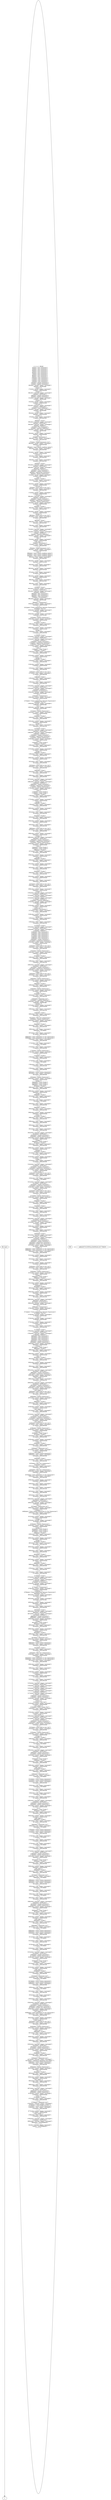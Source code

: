 digraph AST{
	1[label="file input"]
<<<<<<< HEAD
	2[label="new statement"]
	3[label="new statement"]
	4[label="new statement"]
	5[label="new statement"]
	6[label="new statement"]
	7[label="new statement"]
	8[label="new statement"]
	9[label="new statement"]
	10[label="new statement"]
	11[label="new statement"]
	12[label="new statement"]
	13[label="new statement"]
	14[label="simple statement"]
	15[label="Import Statement"]
	16[color="purple" shape="rectangle"]
	16[label="KEYWORD\n( import )"]
	17[color="green" shape="rectangle"]
	17[label="IDENTIFIER\n( heapq )"]
	18[color="maroon" shape="rectangle"]
	18[label="NEWLINE"]
	19[label="simple statement"]
	20[label="Import Statement"]
	21[color="purple" shape="rectangle"]
	21[label="KEYWORD\n( import )"]
	22[color="green" shape="rectangle"]
	22[label="IDENTIFIER\n( itertools )"]
	23[color="maroon" shape="rectangle"]`
	23[label="NEWLINE"]
	24[label="Class Definition"]
	25[color="purple" shape="rectangle"]
	25[label="KEYWORD\n( class )"]
	26[color="green" shape="rectangle"]
	26[label="IDENTIFIER\n( Graph )"]
	27[color="blue" shape="rectangle"]
	27[label="DELIMITER\n( : )"]
	28[label="Suite"]
	29[color="maroon" shape="rectangle"]
	29[label="NEWLINE"]
	30[color="maroon" shape="rectangle"]
	30[label="INDENT"]
	31[label="Plus Statement"]
	32[label="function definition"]
	33[color="purple" shape="rectangle"]
	33[label="KEYWORD\n( def )"]
	34[color="green" shape="rectangle"]
	34[label="IDENTIFIER\n( __init__ )"]
	35[label="parameters"]
	36[color="blue" shape="rectangle"]
	36[label="DELIMITER\n( ( )"]
	37[label="Typed Arguments List"]
	38[color="green" shape="rectangle"]
	38[label="IDENTIFIER\n( self )"]
	39[label="close comma condition eqtest"]
	40[color="blue" shape="rectangle"]
	40[label="DELIMITER\n( , )"]
	41[color="green" shape="rectangle"]
	41[label="IDENTIFIER\n( vertices )"]
	42[color="blue" shape="rectangle"]
	42[label="DELIMITER\n( ) )"]
	43[color="blue" shape="rectangle"]
	43[label="DELIMITER\n( : )"]
	44[label="Suite"]
	45[color="maroon" shape="rectangle"]
	45[label="NEWLINE"]
	46[color="maroon" shape="rectangle"]
	46[label="INDENT"]
	47[label="Plus Statement"]
	48[label="simple statement"]
	49[label="expression statement"]
	50[label="Atomic Expression"]
	51[color="green" shape="rectangle"]
	51[label="IDENTIFIER\n( self )"]
	52[label="Trailer"]
	53[color="blue" shape="rectangle"]
	53[label="DELIMITER\n( . )"]
	54[color="green" shape="rectangle"]
	54[label="IDENTIFIER\n( vertices )"]
	55[label="close yield or test star"]
	56[color="blue" shape="rectangle"]
	56[label="DELIMITER\n( = )"]
	57[color="green" shape="rectangle"]
	57[label="IDENTIFIER\n( vertices )"]
	58[color="maroon" shape="rectangle"]
	58[label="NEWLINE"]
	59[label="simple statement"]
	60[label="expression statement"]
	61[label="Atomic Expression"]
	62[color="green" shape="rectangle"]
	62[label="IDENTIFIER\n( self )"]
	63[label="Trailer"]
	64[color="blue" shape="rectangle"]
	64[label="DELIMITER\n( . )"]
	65[color="green" shape="rectangle"]
	65[label="IDENTIFIER\n( graph )"]
	66[label="close yield or test star"]
	67[color="blue" shape="rectangle"]
	67[label="DELIMITER\n( = )"]
	68[label="Atom"]
	69[color="blue" shape="rectangle"]
	69[label="DELIMITER\n( { )"]
	70[color="blue" shape="rectangle"]
	70[label="DELIMITER\n( } )"]
	71[color="maroon" shape="rectangle"]
	71[label="NEWLINE"]
	72[color="maroon" shape="rectangle"]
	72[label="DEDENT"]
	73[label="function definition"]
	74[color="purple" shape="rectangle"]
	74[label="KEYWORD\n( def )"]
	75[color="green" shape="rectangle"]
	75[label="IDENTIFIER\n( add_edge )"]
	76[label="parameters"]
	77[color="blue" shape="rectangle"]
	77[label="DELIMITER\n( ( )"]
	78[label="Typed Arguments List"]
	79[color="green" shape="rectangle"]
	79[label="IDENTIFIER\n( self )"]
	80[label="close comma condition eqtest"]
	81[label="close comma condition eqtest"]
	82[label="close comma condition eqtest"]
	83[color="blue" shape="rectangle"]
	83[label="DELIMITER\n( , )"]
	84[color="green" shape="rectangle"]
	84[label="IDENTIFIER\n( u )"]
	85[color="blue" shape="rectangle"]
	85[label="DELIMITER\n( , )"]
	86[color="green" shape="rectangle"]
	86[label="IDENTIFIER\n( v )"]
	87[color="blue" shape="rectangle"]
	87[label="DELIMITER\n( , )"]
	88[color="green" shape="rectangle"]
	88[label="IDENTIFIER\n( weight )"]
	89[color="blue" shape="rectangle"]
	89[label="DELIMITER\n( ) )"]
	90[color="blue" shape="rectangle"]
	90[label="DELIMITER\n( : )"]
	91[label="Suite"]
	92[color="maroon" shape="rectangle"]
	92[label="NEWLINE"]
	93[color="maroon" shape="rectangle"]
	93[label="INDENT"]
	94[label="Plus Statement"]
	95[label="Plus Statement"]
	96[label="Plus Statement"]
	97[label="If Statement"]
	98[color="purple" shape="rectangle"]
	98[label="KEYWORD\n( if )"]
	99[label="Comparison"]
	100[color="green" shape="rectangle"]
	100[label="IDENTIFIER\n( u )"]
	101[label="Close Comparison Operator Expression"]
	102[label="Not in"]
	103[color="purple" shape="rectangle"]
	103[label="KEYWORD\n( not )"]
	104[color="purple" shape="rectangle"]
	104[label="KEYWORD\n( in )"]
	105[label="Atomic Expression"]
	106[color="green" shape="rectangle"]
	106[label="IDENTIFIER\n( self )"]
	107[label="Trailer"]
	108[color="blue" shape="rectangle"]
	108[label="DELIMITER\n( . )"]
	109[color="green" shape="rectangle"]
	109[label="IDENTIFIER\n( graph )"]
	110[color="blue" shape="rectangle"]
	110[label="DELIMITER\n( : )"]
	111[label="Suite"]
	112[color="maroon" shape="rectangle"]
	112[label="NEWLINE"]
	113[color="maroon" shape="rectangle"]
	113[label="INDENT"]
	114[label="simple statement"]
	115[label="expression statement"]
	116[label="Atomic Expression"]
	117[color="green" shape="rectangle"]
	117[label="IDENTIFIER\n( self )"]
	118[label="Close Trailer"]
	119[label="Trailer"]
	120[color="blue" shape="rectangle"]
	120[label="DELIMITER\n( . )"]
	121[color="green" shape="rectangle"]
	121[label="IDENTIFIER\n( graph )"]
	122[label="Trailer"]
	123[color="blue" shape="rectangle"]
	123[label="DELIMITER\n( [ )"]
	124[color="green" shape="rectangle"]
	124[label="IDENTIFIER\n( u )"]
	125[color="blue" shape="rectangle"]
	125[label="DELIMITER\n( ] )"]
	126[label="close yield or test star"]
	127[color="blue" shape="rectangle"]
	127[label="DELIMITER\n( = )"]
	128[label="Atom"]
	129[color="blue" shape="rectangle"]
	129[label="DELIMITER\n( { )"]
	130[color="blue" shape="rectangle"]
	130[label="DELIMITER\n( } )"]
	131[color="maroon" shape="rectangle"]
	131[label="NEWLINE"]
	132[color="maroon" shape="rectangle"]
	132[label="DEDENT"]
	133[label="If Statement"]
	134[color="purple" shape="rectangle"]
	134[label="KEYWORD\n( if )"]
	135[label="Comparison"]
	136[color="green" shape="rectangle"]
	136[label="IDENTIFIER\n( v )"]
	137[label="Close Comparison Operator Expression"]
	138[label="Not in"]
	139[color="purple" shape="rectangle"]
	139[label="KEYWORD\n( not )"]
	140[color="purple" shape="rectangle"]
	140[label="KEYWORD\n( in )"]
	141[label="Atomic Expression"]
	142[color="green" shape="rectangle"]
	142[label="IDENTIFIER\n( self )"]
	143[label="Trailer"]
	144[color="blue" shape="rectangle"]
	144[label="DELIMITER\n( . )"]
	145[color="green" shape="rectangle"]
	145[label="IDENTIFIER\n( graph )"]
	146[color="blue" shape="rectangle"]
	146[label="DELIMITER\n( : )"]
	147[label="Suite"]
	148[color="maroon" shape="rectangle"]
	148[label="NEWLINE"]
	149[color="maroon" shape="rectangle"]
	149[label="INDENT"]
	150[label="simple statement"]
	151[label="expression statement"]
	152[label="Atomic Expression"]
	153[color="green" shape="rectangle"]
	153[label="IDENTIFIER\n( self )"]
	154[label="Close Trailer"]
	155[label="Trailer"]
	156[color="blue" shape="rectangle"]
	156[label="DELIMITER\n( . )"]
	157[color="green" shape="rectangle"]
	157[label="IDENTIFIER\n( graph )"]
	158[label="Trailer"]
	159[color="blue" shape="rectangle"]
	159[label="DELIMITER\n( [ )"]
	160[color="green" shape="rectangle"]
	160[label="IDENTIFIER\n( v )"]
	161[color="blue" shape="rectangle"]
	161[label="DELIMITER\n( ] )"]
	162[label="close yield or test star"]
	163[color="blue" shape="rectangle"]
	163[label="DELIMITER\n( = )"]
	164[label="Atom"]
	165[color="blue" shape="rectangle"]
	165[label="DELIMITER\n( { )"]
	166[color="blue" shape="rectangle"]
	166[label="DELIMITER\n( } )"]
	167[color="maroon" shape="rectangle"]
	167[label="NEWLINE"]
	168[color="maroon" shape="rectangle"]
	168[label="DEDENT"]
	169[label="simple statement"]
	170[label="expression statement"]
	171[label="Atomic Expression"]
	172[color="green" shape="rectangle"]
	172[label="IDENTIFIER\n( self )"]
	173[label="Close Trailer"]
	174[label="Close Trailer"]
	175[label="Trailer"]
	176[color="blue" shape="rectangle"]
	176[label="DELIMITER\n( . )"]
	177[color="green" shape="rectangle"]
	177[label="IDENTIFIER\n( graph )"]
	178[label="Trailer"]
	179[color="blue" shape="rectangle"]
	179[label="DELIMITER\n( [ )"]
	180[color="green" shape="rectangle"]
	180[label="IDENTIFIER\n( u )"]
	181[color="blue" shape="rectangle"]
	181[label="DELIMITER\n( ] )"]
	182[label="Trailer"]
	183[color="blue" shape="rectangle"]
	183[label="DELIMITER\n( [ )"]
	184[color="green" shape="rectangle"]
	184[label="IDENTIFIER\n( v )"]
	185[color="blue" shape="rectangle"]
	185[label="DELIMITER\n( ] )"]
	186[label="close yield or test star"]
	187[color="blue" shape="rectangle"]
	187[label="DELIMITER\n( = )"]
	188[color="green" shape="rectangle"]
	188[label="IDENTIFIER\n( weight )"]
	189[color="maroon" shape="rectangle"]
	189[label="NEWLINE"]
	190[label="simple statement"]
	191[label="expression statement"]
	192[label="Atomic Expression"]
	193[color="green" shape="rectangle"]
	193[label="IDENTIFIER\n( self )"]
	194[label="Close Trailer"]
	195[label="Close Trailer"]
	196[label="Trailer"]
	197[color="blue" shape="rectangle"]
	197[label="DELIMITER\n( . )"]
	198[color="green" shape="rectangle"]
	198[label="IDENTIFIER\n( graph )"]
	199[label="Trailer"]
	200[color="blue" shape="rectangle"]
	200[label="DELIMITER\n( [ )"]
	201[color="green" shape="rectangle"]
	201[label="IDENTIFIER\n( v )"]
	202[color="blue" shape="rectangle"]
	202[label="DELIMITER\n( ] )"]
	203[label="Trailer"]
	204[color="blue" shape="rectangle"]
	204[label="DELIMITER\n( [ )"]
	205[color="green" shape="rectangle"]
	205[label="IDENTIFIER\n( u )"]
	206[color="blue" shape="rectangle"]
	206[label="DELIMITER\n( ] )"]
	207[label="close yield or test star"]
	208[color="blue" shape="rectangle"]
	208[label="DELIMITER\n( = )"]
	209[color="green" shape="rectangle"]
	209[label="IDENTIFIER\n( weight )"]
	210[color="maroon" shape="rectangle"]
	210[label="NEWLINE"]
	211[color="maroon" shape="rectangle"]
	211[label="DEDENT"]
	212[color="maroon" shape="rectangle"]
	212[label="DEDENT"]
	213[label="function definition"]
	214[color="purple" shape="rectangle"]
	214[label="KEYWORD\n( def )"]
	215[color="green" shape="rectangle"]
	215[label="IDENTIFIER\n( prim_mst )"]
	216[label="parameters"]
	217[color="blue" shape="rectangle"]
	217[label="DELIMITER\n( ( )"]
	218[color="green" shape="rectangle"]
	218[label="IDENTIFIER\n( graph )"]
	219[color="blue" shape="rectangle"]
	219[label="DELIMITER\n( ) )"]
	220[color="blue" shape="rectangle"]
	220[label="DELIMITER\n( : )"]
	221[label="Suite"]
	222[color="maroon" shape="rectangle"]
	222[label="NEWLINE"]
	223[color="maroon" shape="rectangle"]
	223[label="INDENT"]
	224[label="Plus Statement"]
	225[label="Plus Statement"]
	226[label="Plus Statement"]
	227[label="Plus Statement"]
	228[label="Plus Statement"]
	229[label="Plus Statement"]
	230[label="simple statement"]
	231[label="expression statement"]
	232[color="green" shape="rectangle"]
	232[label="IDENTIFIER\n( visited )"]
	233[label="close yield or test star"]
	234[color="blue" shape="rectangle"]
	234[label="DELIMITER\n( = )"]
	235[label="Atomic Expression"]
	236[color="green" shape="rectangle"]
	236[label="IDENTIFIER\n( set )"]
	237[label="Trailer"]
	238[color="blue" shape="rectangle"]
	238[label="DELIMITER\n( ( )"]
	239[color="blue" shape="rectangle"]
	239[label="DELIMITER\n( ) )"]
	240[color="maroon" shape="rectangle"]
	240[label="NEWLINE"]
	241[label="simple statement"]
	242[label="expression statement"]
	243[color="green" shape="rectangle"]
	243[label="IDENTIFIER\n( edges )"]
	244[label="close yield or test star"]
	245[color="blue" shape="rectangle"]
	245[label="DELIMITER\n( = )"]
	246[label="Atomic Expression"]
	247[color="green" shape="rectangle"]
	247[label="IDENTIFIER\n( list )"]
	248[label="Trailer"]
	249[color="blue" shape="rectangle"]
	249[label="DELIMITER\n( ( )"]
	250[label="Atomic Expression"]
	251[color="green" shape="rectangle"]
	251[label="IDENTIFIER\n( map )"]
	252[label="Trailer"]
	253[color="blue" shape="rectangle"]
	253[label="DELIMITER\n( ( )"]
	254[label="Argument List"]
	255[label="Lambda Definition"]
	256[color="purple" shape="rectangle"]
	256[label="KEYWORD\n( lambda )"]
	257[color="green" shape="rectangle"]
	257[label="IDENTIFIER\n( x )"]
	258[color="blue" shape="rectangle"]
	258[label="DELIMITER\n( : )"]
	259[label="Atom"]
	260[color="blue" shape="rectangle"]
	260[label="DELIMITER\n( ( )"]
	261[label="Test List Comparision"]
	262[label="Atomic Expression"]
	263[color="green" shape="rectangle"]
	263[label="IDENTIFIER\n( x )"]
	264[label="Trailer"]
	265[color="blue" shape="rectangle"]
	265[label="DELIMITER\n( [ )"]
	266[color="red" shape="rectangle"]
	266[label="NUMBER\n( 1 )"]
	267[color="blue" shape="rectangle"]
	267[label="DELIMITER\n( ] )"]
	268[label="close commatest or star expression"]
	269[label="close commatest or star expression"]
	270[color="blue" shape="rectangle"]
	270[label="DELIMITER\n( , )"]
	271[color="red" shape="rectangle"]
	271[label="NUMBER\n( 0 )"]
	272[color="blue" shape="rectangle"]
	272[label="DELIMITER\n( , )"]
	273[label="Atomic Expression"]
	274[color="green" shape="rectangle"]
	274[label="IDENTIFIER\n( x )"]
	275[label="Trailer"]
	276[color="blue" shape="rectangle"]
	276[label="DELIMITER\n( [ )"]
	277[color="red" shape="rectangle"]
	277[label="NUMBER\n( 0 )"]
	278[color="blue" shape="rectangle"]
	278[label="DELIMITER\n( ] )"]
	279[color="blue" shape="rectangle"]
	279[label="DELIMITER\n( ) )"]
	280[label="Close Comma Argument"]
	281[color="blue" shape="rectangle"]
	281[label="DELIMITER\n( , )"]
	282[label="Atomic Expression"]
	283[color="green" shape="rectangle"]
	283[label="IDENTIFIER\n( graph )"]
	284[label="Close Trailer"]
	285[label="Close Trailer"]
	286[label="Close Trailer"]
	287[label="Trailer"]
	288[color="blue" shape="rectangle"]
	288[label="DELIMITER\n( . )"]
	289[color="green" shape="rectangle"]
	289[label="IDENTIFIER\n( graph )"]
	290[label="Trailer"]
	291[color="blue" shape="rectangle"]
	291[label="DELIMITER\n( [ )"]
	292[color="red" shape="rectangle"]
	292[label="NUMBER\n( 0 )"]
	293[color="blue" shape="rectangle"]
	293[label="DELIMITER\n( ] )"]
	294[label="Trailer"]
	295[color="blue" shape="rectangle"]
	295[label="DELIMITER\n( . )"]
	296[color="green" shape="rectangle"]
	296[label="IDENTIFIER\n( items )"]
	297[label="Trailer"]
	298[color="blue" shape="rectangle"]
	298[label="DELIMITER\n( ( )"]
	299[color="blue" shape="rectangle"]
	299[label="DELIMITER\n( ) )"]
	300[color="blue" shape="rectangle"]
	300[label="DELIMITER\n( ) )"]
	301[color="blue" shape="rectangle"]
	301[label="DELIMITER\n( ) )"]
	302[color="maroon" shape="rectangle"]
	302[label="NEWLINE"]
	303[label="simple statement"]
	304[label="Atomic Expression"]
	305[color="green" shape="rectangle"]
	305[label="IDENTIFIER\n( heapq )"]
	306[label="Close Trailer"]
	307[label="Trailer"]
	308[color="blue" shape="rectangle"]
	308[label="DELIMITER\n( . )"]
	309[color="green" shape="rectangle"]
	309[label="IDENTIFIER\n( heapify )"]
	310[label="Trailer"]
	311[color="blue" shape="rectangle"]
	311[label="DELIMITER\n( ( )"]
	312[color="green" shape="rectangle"]
	312[label="IDENTIFIER\n( edges )"]
	313[color="blue" shape="rectangle"]
	313[label="DELIMITER\n( ) )"]
	314[color="maroon" shape="rectangle"]
	314[label="NEWLINE"]
	315[label="simple statement"]
	316[label="expression statement"]
	317[color="green" shape="rectangle"]
	317[label="IDENTIFIER\n( total_weight )"]
	318[label="close yield or test star"]
	319[color="blue" shape="rectangle"]
	319[label="DELIMITER\n( = )"]
	320[color="red" shape="rectangle"]
	320[label="NUMBER\n( 0 )"]
	321[color="maroon" shape="rectangle"]
	321[label="NEWLINE"]
	322[label="simple statement"]
	323[label="expression statement"]
	324[color="green" shape="rectangle"]
	324[label="IDENTIFIER\n( mst_edges )"]
	325[label="close yield or test star"]
	326[color="blue" shape="rectangle"]
	326[label="DELIMITER\n( = )"]
	327[label="Atomic Expression"]
	328[color="green" shape="rectangle"]
	328[label="IDENTIFIER\n( iter )"]
	329[label="Trailer"]
	330[color="blue" shape="rectangle"]
	330[label="DELIMITER\n( ( )"]
	331[label="Atom"]
	332[color="blue" shape="rectangle"]
	332[label="DELIMITER\n( ( )"]
	333[color="blue" shape="rectangle"]
	333[label="DELIMITER\n( ) )"]
	334[color="blue" shape="rectangle"]
	334[label="DELIMITER\n( ) )"]
	335[color="maroon" shape="rectangle"]
	335[label="NEWLINE"]
	336[label="While Statement"]
	337[color="purple" shape="rectangle"]
	337[label="KEYWORD\n( while )"]
	338[color="green" shape="rectangle"]
	338[label="IDENTIFIER\n( edges )"]
	339[color="blue" shape="rectangle"]
	339[label="DELIMITER\n( : )"]
	340[label="Suite"]
	341[color="maroon" shape="rectangle"]
	341[label="NEWLINE"]
	342[color="maroon" shape="rectangle"]
	342[label="INDENT"]
	343[label="Plus Statement"]
	344[label="simple statement"]
	345[label="expression statement"]
	346[label="testlist star expression"]
	347[color="green" shape="rectangle"]
	347[label="IDENTIFIER\n( weight )"]
	348[label="close commatest or star expression"]
	349[label="close commatest or star expression"]
	350[color="blue" shape="rectangle"]
	350[label="DELIMITER\n( , )"]
	351[color="green" shape="rectangle"]
	351[label="IDENTIFIER\n( u )"]
	352[color="blue" shape="rectangle"]
	352[label="DELIMITER\n( , )"]
	353[color="green" shape="rectangle"]
	353[label="IDENTIFIER\n( v )"]
	354[label="close yield or test star"]
	355[color="blue" shape="rectangle"]
	355[label="DELIMITER\n( = )"]
	356[label="Atomic Expression"]
	357[color="green" shape="rectangle"]
	357[label="IDENTIFIER\n( heapq )"]
	358[label="Close Trailer"]
	359[label="Trailer"]
	360[color="blue" shape="rectangle"]
	360[label="DELIMITER\n( . )"]
	361[color="green" shape="rectangle"]
	361[label="IDENTIFIER\n( heappop )"]
	362[label="Trailer"]
	363[color="blue" shape="rectangle"]
	363[label="DELIMITER\n( ( )"]
	364[color="green" shape="rectangle"]
	364[label="IDENTIFIER\n( edges )"]
	365[color="blue" shape="rectangle"]
	365[label="DELIMITER\n( ) )"]
	366[color="maroon" shape="rectangle"]
	366[label="NEWLINE"]
	367[label="If Statement"]
	368[color="purple" shape="rectangle"]
	368[label="KEYWORD\n( if )"]
	369[label="Comparison"]
	370[color="green" shape="rectangle"]
	370[label="IDENTIFIER\n( v )"]
	371[label="Close Comparison Operator Expression"]
	372[label="Not in"]
	373[color="purple" shape="rectangle"]
	373[label="KEYWORD\n( not )"]
	374[color="purple" shape="rectangle"]
	374[label="KEYWORD\n( in )"]
	375[color="green" shape="rectangle"]
	375[label="IDENTIFIER\n( visited )"]
	376[color="blue" shape="rectangle"]
	376[label="DELIMITER\n( : )"]
	377[label="Suite"]
	378[color="maroon" shape="rectangle"]
	378[label="NEWLINE"]
	379[color="maroon" shape="rectangle"]
	379[label="INDENT"]
	380[label="Plus Statement"]
	381[label="Plus Statement"]
	382[label="Plus Statement"]
	383[label="Plus Statement"]
	384[label="simple statement"]
	385[label="Atomic Expression"]
	386[color="green" shape="rectangle"]
	386[label="IDENTIFIER\n( visited )"]
	387[label="Close Trailer"]
	388[label="Trailer"]
	389[color="blue" shape="rectangle"]
	389[label="DELIMITER\n( . )"]
	390[color="green" shape="rectangle"]
	390[label="IDENTIFIER\n( add )"]
	391[label="Trailer"]
	392[color="blue" shape="rectangle"]
	392[label="DELIMITER\n( ( )"]
	393[color="green" shape="rectangle"]
	393[label="IDENTIFIER\n( v )"]
	394[color="blue" shape="rectangle"]
	394[label="DELIMITER\n( ) )"]
	395[color="maroon" shape="rectangle"]
	395[label="NEWLINE"]
	396[label="simple statement"]
	397[label="expression statement"]
	398[color="green" shape="rectangle"]
	398[label="IDENTIFIER\n( total_weight )"]
	399[color="violet" shape="rectangle"]
	399[label="OPERATOR\n( += )"]
	400[color="maroon" shape="rectangle"]
	400[label="NEWLINE"]
	401[label="simple statement"]
	402[label="expression statement"]
	403[color="green" shape="rectangle"]
	403[label="IDENTIFIER\n( mst_edges )"]
	404[label="close yield or test star"]
	405[color="blue" shape="rectangle"]
	405[label="DELIMITER\n( = )"]
	406[label="Atomic Expression"]
	407[color="green" shape="rectangle"]
	407[label="IDENTIFIER\n( iter )"]
	408[label="Trailer"]
	409[color="blue" shape="rectangle"]
	409[label="DELIMITER\n( ( )"]
	410[color="green" shape="rectangle"]
	410[label="IDENTIFIER\n( mst_edges )"]
	411[color="blue" shape="rectangle"]
	411[label="DELIMITER\n( ) )"]
	412[color="maroon" shape="rectangle"]
	412[label="NEWLINE"]
	413[label="simple statement"]
	414[label="expression statement"]
	415[color="green" shape="rectangle"]
	415[label="IDENTIFIER\n( mst_edges )"]
	416[label="close yield or test star"]
	417[color="blue" shape="rectangle"]
	417[label="DELIMITER\n( = )"]
	418[label="Atomic Expression"]
	419[color="green" shape="rectangle"]
	419[label="IDENTIFIER\n( itertools )"]
	420[label="Close Trailer"]
	421[label="Trailer"]
	422[color="blue" shape="rectangle"]
	422[label="DELIMITER\n( . )"]
	423[color="green" shape="rectangle"]
	423[label="IDENTIFIER\n( chain )"]
	424[label="Trailer"]
	425[color="blue" shape="rectangle"]
	425[label="DELIMITER\n( ( )"]
	426[label="Argument List"]
	427[color="green" shape="rectangle"]
	427[label="IDENTIFIER\n( mst_edges )"]
	428[label="Close Comma Argument"]
	429[color="blue" shape="rectangle"]
	429[label="DELIMITER\n( , )"]
	430[label="Atom"]
	431[color="blue" shape="rectangle"]
	431[label="DELIMITER\n( ( )"]
	432[label="Test List Comparision"]
	433[label="Atom"]
	434[color="blue" shape="rectangle"]
	434[label="DELIMITER\n( ( )"]
	435[label="Test List Comparision"]
	436[color="green" shape="rectangle"]
	436[label="IDENTIFIER\n( u )"]
	437[label="close commatest or star expression"]
	438[color="blue" shape="rectangle"]
	438[label="DELIMITER\n( , )"]
	439[color="green" shape="rectangle"]
	439[label="IDENTIFIER\n( v )"]
	440[color="blue" shape="rectangle"]
	440[label="DELIMITER\n( ) )"]
	441[color="blue" shape="rectangle"]
	441[label="DELIMITER\n( , )"]
	442[color="blue" shape="rectangle"]
	442[label="DELIMITER\n( ) )"]
	443[color="blue" shape="rectangle"]
	443[label="DELIMITER\n( ) )"]
	444[color="maroon" shape="rectangle"]
	444[label="NEWLINE"]
	445[label="For Statement"]
	446[color="purple" shape="rectangle"]
	446[label="KEYWORD\n( for )"]
	447[label="Expression List"]
	448[color="green" shape="rectangle"]
	448[label="IDENTIFIER\n( neighbor )"]
	449[label="Close Comma Expression Or Star Expression"]
	450[color="blue" shape="rectangle"]
	450[label="DELIMITER\n( , )"]
	451[color="green" shape="rectangle"]
	451[label="IDENTIFIER\n( weight )"]
	452[color="purple" shape="rectangle"]
	452[label="KEYWORD\n( in )"]
	453[label="Atomic Expression"]
	454[color="green" shape="rectangle"]
	454[label="IDENTIFIER\n( graph )"]
	455[label="Close Trailer"]
	456[label="Close Trailer"]
	457[label="Close Trailer"]
	458[label="Trailer"]
	459[color="blue" shape="rectangle"]
	459[label="DELIMITER\n( . )"]
	460[color="green" shape="rectangle"]
	460[label="IDENTIFIER\n( graph )"]
	461[label="Trailer"]
	462[color="blue" shape="rectangle"]
	462[label="DELIMITER\n( [ )"]
	463[color="green" shape="rectangle"]
	463[label="IDENTIFIER\n( v )"]
	464[color="blue" shape="rectangle"]
	464[label="DELIMITER\n( ] )"]
	465[label="Trailer"]
	466[color="blue" shape="rectangle"]
	466[label="DELIMITER\n( . )"]
	467[color="green" shape="rectangle"]
	467[label="IDENTIFIER\n( items )"]
	468[label="Trailer"]
	469[color="blue" shape="rectangle"]
	469[label="DELIMITER\n( ( )"]
	470[color="blue" shape="rectangle"]
	470[label="DELIMITER\n( ) )"]
	471[color="blue" shape="rectangle"]
	471[label="DELIMITER\n( : )"]
	472[label="Suite"]
	473[color="maroon" shape="rectangle"]
	473[label="NEWLINE"]
	474[color="maroon" shape="rectangle"]
	474[label="INDENT"]
	475[label="If Statement"]
	476[color="purple" shape="rectangle"]
	476[label="KEYWORD\n( if )"]
	477[label="Comparison"]
	478[color="green" shape="rectangle"]
	478[label="IDENTIFIER\n( neighbor )"]
	479[label="Close Comparison Operator Expression"]
	480[label="Not in"]
	481[color="purple" shape="rectangle"]
	481[label="KEYWORD\n( not )"]
	482[color="purple" shape="rectangle"]
	482[label="KEYWORD\n( in )"]
	483[color="green" shape="rectangle"]
	483[label="IDENTIFIER\n( visited )"]
	484[color="blue" shape="rectangle"]
	484[label="DELIMITER\n( : )"]
	485[label="Suite"]
	486[color="maroon" shape="rectangle"]
	486[label="NEWLINE"]
	487[color="maroon" shape="rectangle"]
	487[label="INDENT"]
	488[label="simple statement"]
	489[label="Atomic Expression"]
	490[color="green" shape="rectangle"]
	490[label="IDENTIFIER\n( heapq )"]
	491[label="Close Trailer"]
	492[label="Trailer"]
	493[color="blue" shape="rectangle"]
	493[label="DELIMITER\n( . )"]
	494[color="green" shape="rectangle"]
	494[label="IDENTIFIER\n( heappush )"]
	495[label="Trailer"]
	496[color="blue" shape="rectangle"]
	496[label="DELIMITER\n( ( )"]
	497[label="Argument List"]
	498[color="green" shape="rectangle"]
	498[label="IDENTIFIER\n( edges )"]
	499[label="Close Comma Argument"]
	500[color="blue" shape="rectangle"]
	500[label="DELIMITER\n( , )"]
	501[label="Atom"]
	502[color="blue" shape="rectangle"]
	502[label="DELIMITER\n( ( )"]
	503[label="Test List Comparision"]
	504[color="green" shape="rectangle"]
	504[label="IDENTIFIER\n( weight )"]
	505[label="close commatest or star expression"]
	506[label="close commatest or star expression"]
	507[color="blue" shape="rectangle"]
	507[label="DELIMITER\n( , )"]
	508[color="green" shape="rectangle"]
	508[label="IDENTIFIER\n( v )"]
	509[color="blue" shape="rectangle"]
	509[label="DELIMITER\n( , )"]
	510[color="green" shape="rectangle"]
	510[label="IDENTIFIER\n( neighbor )"]
	511[color="blue" shape="rectangle"]
	511[label="DELIMITER\n( ) )"]
	512[color="blue" shape="rectangle"]
	512[label="DELIMITER\n( ) )"]
	513[color="maroon" shape="rectangle"]
	513[label="NEWLINE"]
	514[color="maroon" shape="rectangle"]
	514[label="DEDENT"]
	515[color="maroon" shape="rectangle"]
	515[label="DEDENT"]
	516[color="maroon" shape="rectangle"]
	516[label="DEDENT"]
	517[color="maroon" shape="rectangle"]
	517[label="DEDENT"]
	518[label="simple statement"]
	519[label="Return Statement"]
	520[color="purple" shape="rectangle"]
	520[label="KEYWORD\n( return )"]
	521[label="Test List"]
	522[color="green" shape="rectangle"]
	522[label="IDENTIFIER\n( mst_edges )"]
	523[label="Close Comma Test"]
	524[color="blue" shape="rectangle"]
	524[label="DELIMITER\n( , )"]
	525[color="green" shape="rectangle"]
	525[label="IDENTIFIER\n( total_weight )"]
	526[color="maroon" shape="rectangle"]
	526[label="NEWLINE"]
	527[color="maroon" shape="rectangle"]
	527[label="DEDENT"]
	528[label="simple statement"]
	529[label="expression statement"]
	530[color="green" shape="rectangle"]
	530[label="IDENTIFIER\n( g )"]
	531[label="close yield or test star"]
	532[color="blue" shape="rectangle"]
	532[label="DELIMITER\n( = )"]
	533[label="Atomic Expression"]
	534[color="green" shape="rectangle"]
	534[label="IDENTIFIER\n( Graph )"]
	535[label="Trailer"]
	536[color="blue" shape="rectangle"]
	536[label="DELIMITER\n( ( )"]
	537[color="red" shape="rectangle"]
	537[label="NUMBER\n( 4 )"]
	538[color="blue" shape="rectangle"]
	538[label="DELIMITER\n( ) )"]
	539[color="maroon" shape="rectangle"]
	539[label="NEWLINE"]
	540[label="simple statement"]
	541[label="Atomic Expression"]
	542[color="green" shape="rectangle"]
	542[label="IDENTIFIER\n( g )"]
	543[label="Close Trailer"]
	544[label="Trailer"]
	545[color="blue" shape="rectangle"]
	545[label="DELIMITER\n( . )"]
	546[color="green" shape="rectangle"]
	546[label="IDENTIFIER\n( add_edge )"]
	547[label="Trailer"]
	548[color="blue" shape="rectangle"]
	548[label="DELIMITER\n( ( )"]
	549[label="Argument List"]
	550[color="red" shape="rectangle"]
	550[label="NUMBER\n( 0 )"]
	551[label="Close Comma Argument"]
	552[label="Close Comma Argument"]
	553[color="blue" shape="rectangle"]
	553[label="DELIMITER\n( , )"]
	554[color="red" shape="rectangle"]
	554[label="NUMBER\n( 1 )"]
	555[color="blue" shape="rectangle"]
	555[label="DELIMITER\n( , )"]
	556[color="red" shape="rectangle"]
	556[label="NUMBER\n( 2 )"]
	557[color="blue" shape="rectangle"]
	557[label="DELIMITER\n( ) )"]
	558[color="maroon" shape="rectangle"]
	558[label="NEWLINE"]
	559[label="simple statement"]
	560[label="Atomic Expression"]
	561[color="green" shape="rectangle"]
	561[label="IDENTIFIER\n( g )"]
	562[label="Close Trailer"]
	563[label="Trailer"]
	564[color="blue" shape="rectangle"]
	564[label="DELIMITER\n( . )"]
	565[color="green" shape="rectangle"]
	565[label="IDENTIFIER\n( add_edge )"]
	566[label="Trailer"]
	567[color="blue" shape="rectangle"]
	567[label="DELIMITER\n( ( )"]
	568[label="Argument List"]
	569[color="red" shape="rectangle"]
	569[label="NUMBER\n( 0 )"]
	570[label="Close Comma Argument"]
	571[label="Close Comma Argument"]
	572[color="blue" shape="rectangle"]
	572[label="DELIMITER\n( , )"]
	573[color="red" shape="rectangle"]
	573[label="NUMBER\n( 2 )"]
	574[color="blue" shape="rectangle"]
	574[label="DELIMITER\n( , )"]
	575[color="red" shape="rectangle"]
	575[label="NUMBER\n( 4 )"]
	576[color="blue" shape="rectangle"]
	576[label="DELIMITER\n( ) )"]
	577[color="maroon" shape="rectangle"]
	577[label="NEWLINE"]
	578[label="simple statement"]
	579[label="Atomic Expression"]
	580[color="green" shape="rectangle"]
	580[label="IDENTIFIER\n( g )"]
	581[label="Close Trailer"]
	582[label="Trailer"]
	583[color="blue" shape="rectangle"]
	583[label="DELIMITER\n( . )"]
	584[color="green" shape="rectangle"]
	584[label="IDENTIFIER\n( add_edge )"]
	585[label="Trailer"]
	586[color="blue" shape="rectangle"]
	586[label="DELIMITER\n( ( )"]
	587[label="Argument List"]
	588[color="red" shape="rectangle"]
	588[label="NUMBER\n( 1 )"]
	589[label="Close Comma Argument"]
	590[label="Close Comma Argument"]
	591[color="blue" shape="rectangle"]
	591[label="DELIMITER\n( , )"]
	592[color="red" shape="rectangle"]
	592[label="NUMBER\n( 2 )"]
	593[color="blue" shape="rectangle"]
	593[label="DELIMITER\n( , )"]
	594[color="red" shape="rectangle"]
	594[label="NUMBER\n( 1 )"]
	595[color="blue" shape="rectangle"]
	595[label="DELIMITER\n( ) )"]
	596[color="maroon" shape="rectangle"]
	596[label="NEWLINE"]
	597[label="simple statement"]
	598[label="Atomic Expression"]
	599[color="green" shape="rectangle"]
	599[label="IDENTIFIER\n( g )"]
	600[label="Close Trailer"]
	601[label="Trailer"]
	602[color="blue" shape="rectangle"]
	602[label="DELIMITER\n( . )"]
	603[color="green" shape="rectangle"]
	603[label="IDENTIFIER\n( add_edge )"]
	604[label="Trailer"]
	605[color="blue" shape="rectangle"]
	605[label="DELIMITER\n( ( )"]
	606[label="Argument List"]
	607[color="red" shape="rectangle"]
	607[label="NUMBER\n( 1 )"]
	608[label="Close Comma Argument"]
	609[label="Close Comma Argument"]
	610[color="blue" shape="rectangle"]
	610[label="DELIMITER\n( , )"]
	611[color="red" shape="rectangle"]
	611[label="NUMBER\n( 3 )"]
	612[color="blue" shape="rectangle"]
	612[label="DELIMITER\n( , )"]
	613[color="red" shape="rectangle"]
	613[label="NUMBER\n( 3 )"]
	614[color="blue" shape="rectangle"]
	614[label="DELIMITER\n( ) )"]
	615[color="maroon" shape="rectangle"]
	615[label="NEWLINE"]
	616[label="simple statement"]
	617[label="Atomic Expression"]
	618[color="green" shape="rectangle"]
	618[label="IDENTIFIER\n( g )"]
	619[label="Close Trailer"]
	620[label="Trailer"]
	621[color="blue" shape="rectangle"]
	621[label="DELIMITER\n( . )"]
	622[color="green" shape="rectangle"]
	622[label="IDENTIFIER\n( add_edge )"]
	623[label="Trailer"]
	624[color="blue" shape="rectangle"]
	624[label="DELIMITER\n( ( )"]
	625[label="Argument List"]
	626[color="red" shape="rectangle"]
	626[label="NUMBER\n( 2 )"]
	627[label="Close Comma Argument"]
	628[label="Close Comma Argument"]
	629[color="blue" shape="rectangle"]
	629[label="DELIMITER\n( , )"]
	630[color="red" shape="rectangle"]
	630[label="NUMBER\n( 3 )"]
	631[color="blue" shape="rectangle"]
	631[label="DELIMITER\n( , )"]
	632[color="red" shape="rectangle"]
	632[label="NUMBER\n( 5 )"]
	633[color="blue" shape="rectangle"]
	633[label="DELIMITER\n( ) )"]
	634[color="maroon" shape="rectangle"]
	634[label="NEWLINE"]
	635[label="simple statement"]
	636[label="expression statement"]
	637[label="testlist star expression"]
	638[color="green" shape="rectangle"]
	638[label="IDENTIFIER\n( mst_edges )"]
	639[label="close commatest or star expression"]
	640[color="blue" shape="rectangle"]
	640[label="DELIMITER\n( , )"]
	641[color="green" shape="rectangle"]
	641[label="IDENTIFIER\n( total_weight )"]
	642[label="close yield or test star"]
	643[color="blue" shape="rectangle"]
	643[label="DELIMITER\n( = )"]
	644[label="Atomic Expression"]
	645[color="green" shape="rectangle"]
	645[label="IDENTIFIER\n( prim_mst )"]
	646[label="Trailer"]
	647[color="blue" shape="rectangle"]
	647[label="DELIMITER\n( ( )"]
	648[color="green" shape="rectangle"]
	648[label="IDENTIFIER\n( g )"]
	649[color="blue" shape="rectangle"]
	649[label="DELIMITER\n( ) )"]
	650[color="maroon" shape="rectangle"]
	650[label="NEWLINE"]
	651[label="simple statement"]
	652[label="Atomic Expression"]
	653[color="green" shape="rectangle"]
	653[label="IDENTIFIER\n( print )"]
	654[label="Trailer"]
	655[color="blue" shape="rectangle"]
	655[label="DELIMITER\n( ( )"]
	656[label="Argument List"]
	657[color="maroon" shape="rectangle"]
	657[label="\"Minimum Spanning Tree Edges:\""]
	658[label="Close Comma Argument"]
	659[color="blue" shape="rectangle"]
	659[label="DELIMITER\n( , )"]
	660[label="Atomic Expression"]
	661[color="green" shape="rectangle"]
	661[label="IDENTIFIER\n( list )"]
	662[label="Trailer"]
	663[color="blue" shape="rectangle"]
	663[label="DELIMITER\n( ( )"]
	664[color="green" shape="rectangle"]
	664[label="IDENTIFIER\n( mst_edges )"]
	665[color="blue" shape="rectangle"]
	665[label="DELIMITER\n( ) )"]
	666[color="blue" shape="rectangle"]
	666[label="DELIMITER\n( ) )"]
	667[color="maroon" shape="rectangle"]
	667[label="NEWLINE"]
	668[label="simple statement"]
	669[label="Atomic Expression"]
	670[color="green" shape="rectangle"]
	670[label="IDENTIFIER\n( print )"]
	671[label="Trailer"]
	672[color="blue" shape="rectangle"]
	672[label="DELIMITER\n( ( )"]
	673[label="Argument List"]
	674[color="maroon" shape="rectangle"]
	674[label="\"Total Weight of MST:\""]
	675[label="Close Comma Argument"]
	676[color="blue" shape="rectangle"]
	676[label="DELIMITER\n( , )"]
	677[color="green" shape="rectangle"]
	677[label="IDENTIFIER\n( total_weight )"]
	678[color="blue" shape="rectangle"]
	678[label="DELIMITER\n( ) )"]
	679[color="maroon" shape="rectangle"]
	679[label="NEWLINE"]
	680[color="maroon" shape="rectangle"]
	680[label="ENDMARKER"]
=======
	2[color="maroon" shape="rectangle"]
	2[label="ENDMARKER"]
>>>>>>> 868addecb0701430f56aa3dd080a6cc447738e29
	1 -> 2
}
